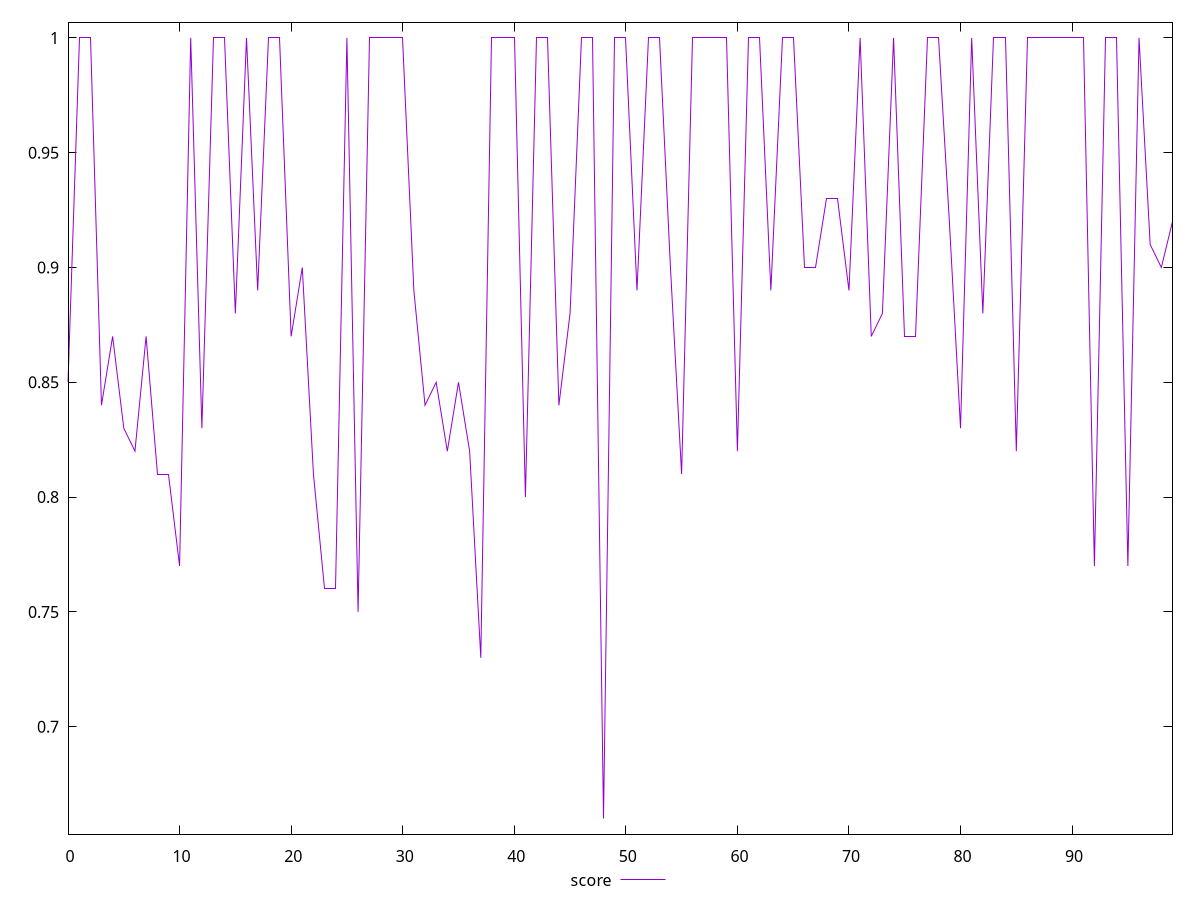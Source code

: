 reset

$score <<EOF
0 0.85
1 1
2 1
3 0.84
4 0.87
5 0.83
6 0.82
7 0.87
8 0.81
9 0.81
10 0.77
11 1
12 0.83
13 1
14 1
15 0.88
16 1
17 0.89
18 1
19 1
20 0.87
21 0.9
22 0.81
23 0.76
24 0.76
25 1
26 0.75
27 1
28 1
29 1
30 1
31 0.89
32 0.84
33 0.85
34 0.82
35 0.85
36 0.82
37 0.73
38 1
39 1
40 1
41 0.8
42 1
43 1
44 0.84
45 0.88
46 1
47 1
48 0.66
49 1
50 1
51 0.89
52 1
53 1
54 0.9
55 0.81
56 1
57 1
58 1
59 1
60 0.82
61 1
62 1
63 0.89
64 1
65 1
66 0.9
67 0.9
68 0.93
69 0.93
70 0.89
71 1
72 0.87
73 0.88
74 1
75 0.87
76 0.87
77 1
78 1
79 0.92
80 0.83
81 1
82 0.88
83 1
84 1
85 0.82
86 1
87 1
88 1
89 1
90 1
91 1
92 0.77
93 1
94 1
95 0.77
96 1
97 0.91
98 0.9
99 0.92
EOF

set key outside below
set xrange [0:99]
set yrange [0.6532:1.0068]
set trange [0.6532:1.0068]
set terminal svg size 640, 500 enhanced background rgb 'white'
set output "reports/report_00028_2021-02-24T12-49-42.674Z/bootup-time/samples/agenda/score/values.svg"

plot $score title "score" with line

reset
